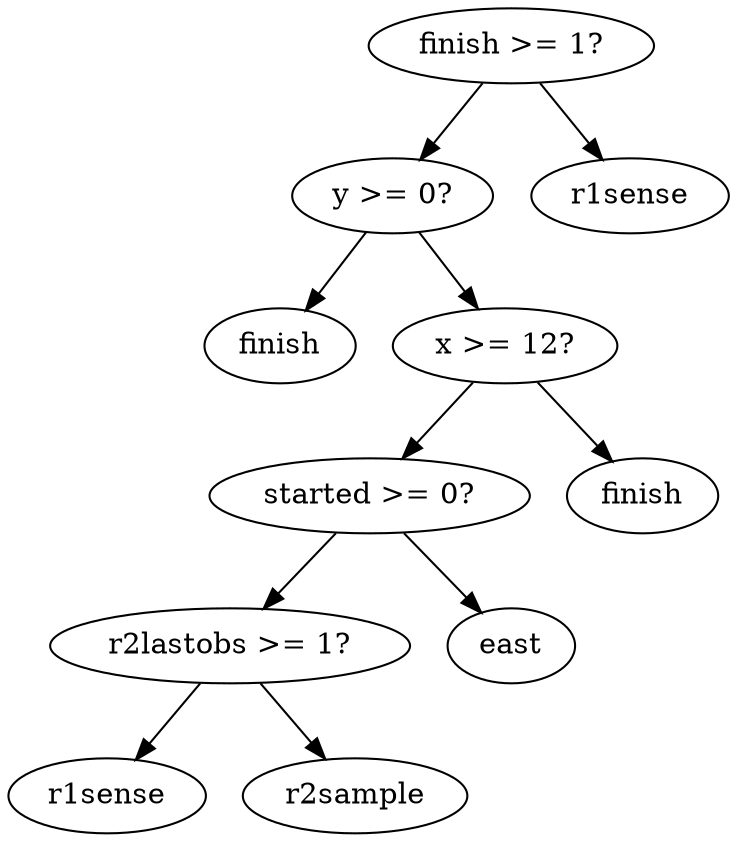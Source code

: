 digraph tree {
    "0x0" [label="finish >= 1?"];
    "0x1" [label="y >= 0?"];
    "0x2" [label="finish"];
    "0x3" [label="x >= 12?"];
    "0x4" [label="started >= 0?"];
    "0x5" [label="r2lastobs >= 1?"];
    "0x6" [label="r1sense"];
    "0x7" [label="r2sample"];
    "0x8" [label="east"];
    "0x9" [label="finish"];
    "0xa" [label="r1sense"];
    "0x0" -> "0x1";
    "0x0" -> "0xa";
    "0x1" -> "0x2";
    "0x1" -> "0x3";
    "0x3" -> "0x4";
    "0x3" -> "0x9";
    "0x4" -> "0x5";
    "0x4" -> "0x8";
    "0x5" -> "0x6";
    "0x5" -> "0x7";
}
